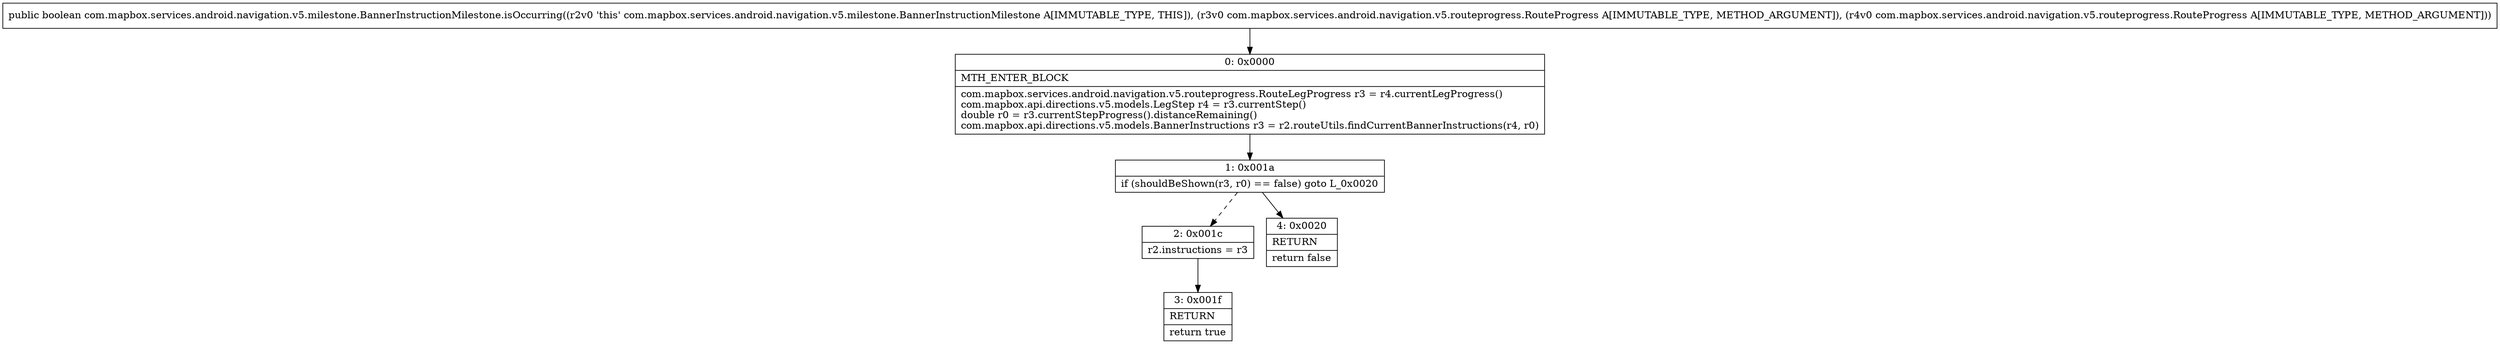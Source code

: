 digraph "CFG forcom.mapbox.services.android.navigation.v5.milestone.BannerInstructionMilestone.isOccurring(Lcom\/mapbox\/services\/android\/navigation\/v5\/routeprogress\/RouteProgress;Lcom\/mapbox\/services\/android\/navigation\/v5\/routeprogress\/RouteProgress;)Z" {
Node_0 [shape=record,label="{0\:\ 0x0000|MTH_ENTER_BLOCK\l|com.mapbox.services.android.navigation.v5.routeprogress.RouteLegProgress r3 = r4.currentLegProgress()\lcom.mapbox.api.directions.v5.models.LegStep r4 = r3.currentStep()\ldouble r0 = r3.currentStepProgress().distanceRemaining()\lcom.mapbox.api.directions.v5.models.BannerInstructions r3 = r2.routeUtils.findCurrentBannerInstructions(r4, r0)\l}"];
Node_1 [shape=record,label="{1\:\ 0x001a|if (shouldBeShown(r3, r0) == false) goto L_0x0020\l}"];
Node_2 [shape=record,label="{2\:\ 0x001c|r2.instructions = r3\l}"];
Node_3 [shape=record,label="{3\:\ 0x001f|RETURN\l|return true\l}"];
Node_4 [shape=record,label="{4\:\ 0x0020|RETURN\l|return false\l}"];
MethodNode[shape=record,label="{public boolean com.mapbox.services.android.navigation.v5.milestone.BannerInstructionMilestone.isOccurring((r2v0 'this' com.mapbox.services.android.navigation.v5.milestone.BannerInstructionMilestone A[IMMUTABLE_TYPE, THIS]), (r3v0 com.mapbox.services.android.navigation.v5.routeprogress.RouteProgress A[IMMUTABLE_TYPE, METHOD_ARGUMENT]), (r4v0 com.mapbox.services.android.navigation.v5.routeprogress.RouteProgress A[IMMUTABLE_TYPE, METHOD_ARGUMENT])) }"];
MethodNode -> Node_0;
Node_0 -> Node_1;
Node_1 -> Node_2[style=dashed];
Node_1 -> Node_4;
Node_2 -> Node_3;
}

